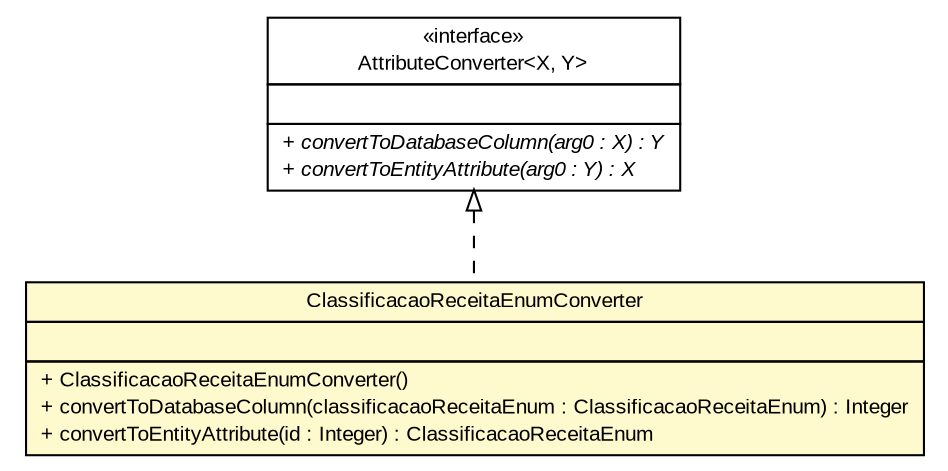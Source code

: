 #!/usr/local/bin/dot
#
# Class diagram 
# Generated by UMLGraph version R5_6 (http://www.umlgraph.org/)
#

digraph G {
	edge [fontname="arial",fontsize=10,labelfontname="arial",labelfontsize=10];
	node [fontname="arial",fontsize=10,shape=plaintext];
	nodesep=0.25;
	ranksep=0.5;
	// br.gov.to.sefaz.arr.persistence.converter.ClassificacaoReceitaEnumConverter
	c268686 [label=<<table title="br.gov.to.sefaz.arr.persistence.converter.ClassificacaoReceitaEnumConverter" border="0" cellborder="1" cellspacing="0" cellpadding="2" port="p" bgcolor="lemonChiffon" href="./ClassificacaoReceitaEnumConverter.html">
		<tr><td><table border="0" cellspacing="0" cellpadding="1">
<tr><td align="center" balign="center"> ClassificacaoReceitaEnumConverter </td></tr>
		</table></td></tr>
		<tr><td><table border="0" cellspacing="0" cellpadding="1">
<tr><td align="left" balign="left">  </td></tr>
		</table></td></tr>
		<tr><td><table border="0" cellspacing="0" cellpadding="1">
<tr><td align="left" balign="left"> + ClassificacaoReceitaEnumConverter() </td></tr>
<tr><td align="left" balign="left"> + convertToDatabaseColumn(classificacaoReceitaEnum : ClassificacaoReceitaEnum) : Integer </td></tr>
<tr><td align="left" balign="left"> + convertToEntityAttribute(id : Integer) : ClassificacaoReceitaEnum </td></tr>
		</table></td></tr>
		</table>>, URL="./ClassificacaoReceitaEnumConverter.html", fontname="arial", fontcolor="black", fontsize=10.0];
	//br.gov.to.sefaz.arr.persistence.converter.ClassificacaoReceitaEnumConverter implements javax.persistence.AttributeConverter<X, Y>
	c268964:p -> c268686:p [dir=back,arrowtail=empty,style=dashed];
	// javax.persistence.AttributeConverter<X, Y>
	c268964 [label=<<table title="javax.persistence.AttributeConverter" border="0" cellborder="1" cellspacing="0" cellpadding="2" port="p" href="http://java.sun.com/j2se/1.4.2/docs/api/javax/persistence/AttributeConverter.html">
		<tr><td><table border="0" cellspacing="0" cellpadding="1">
<tr><td align="center" balign="center"> &#171;interface&#187; </td></tr>
<tr><td align="center" balign="center"> AttributeConverter&lt;X, Y&gt; </td></tr>
		</table></td></tr>
		<tr><td><table border="0" cellspacing="0" cellpadding="1">
<tr><td align="left" balign="left">  </td></tr>
		</table></td></tr>
		<tr><td><table border="0" cellspacing="0" cellpadding="1">
<tr><td align="left" balign="left"><font face="arial italic" point-size="10.0"> + convertToDatabaseColumn(arg0 : X) : Y </font></td></tr>
<tr><td align="left" balign="left"><font face="arial italic" point-size="10.0"> + convertToEntityAttribute(arg0 : Y) : X </font></td></tr>
		</table></td></tr>
		</table>>, URL="http://java.sun.com/j2se/1.4.2/docs/api/javax/persistence/AttributeConverter.html", fontname="arial", fontcolor="black", fontsize=10.0];
}

